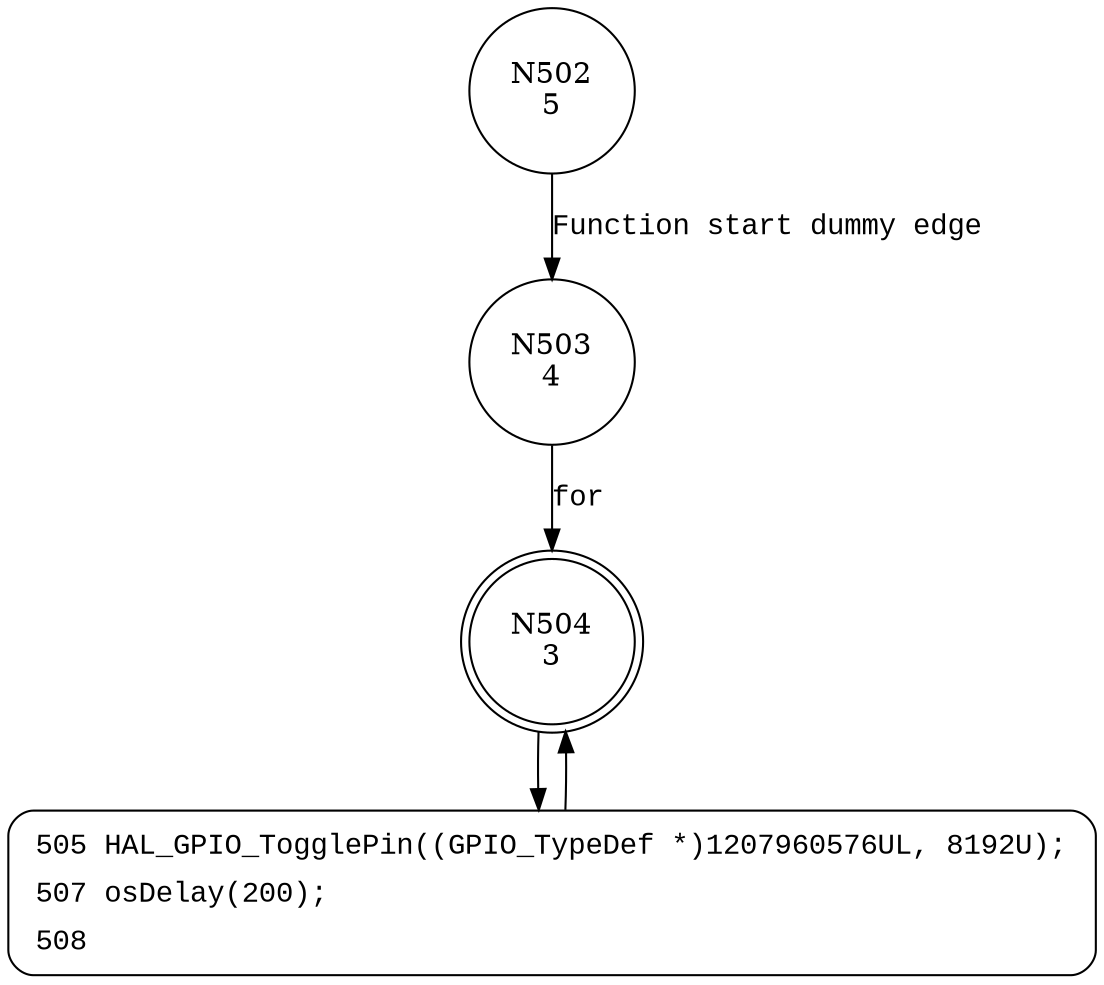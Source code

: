 digraph StartTask02 {
502 [shape="circle" label="N502\n5"]
503 [shape="circle" label="N503\n4"]
504 [shape="doublecircle" label="N504\n3"]
505 [shape="circle" label="N505\n2"]
505 [style="filled,bold" penwidth="1" fillcolor="white" fontname="Courier New" shape="Mrecord" label=<<table border="0" cellborder="0" cellpadding="3" bgcolor="white"><tr><td align="right">505</td><td align="left">HAL_GPIO_TogglePin((GPIO_TypeDef *)1207960576UL, 8192U);</td></tr><tr><td align="right">507</td><td align="left">osDelay(200);</td></tr><tr><td align="right">508</td><td align="left"></td></tr></table>>]
505 -> 504[label=""]
502 -> 503 [label="Function start dummy edge" fontname="Courier New"]
504 -> 505 [label="" fontname="Courier New"]
503 -> 504 [label="for" fontname="Courier New"]
}